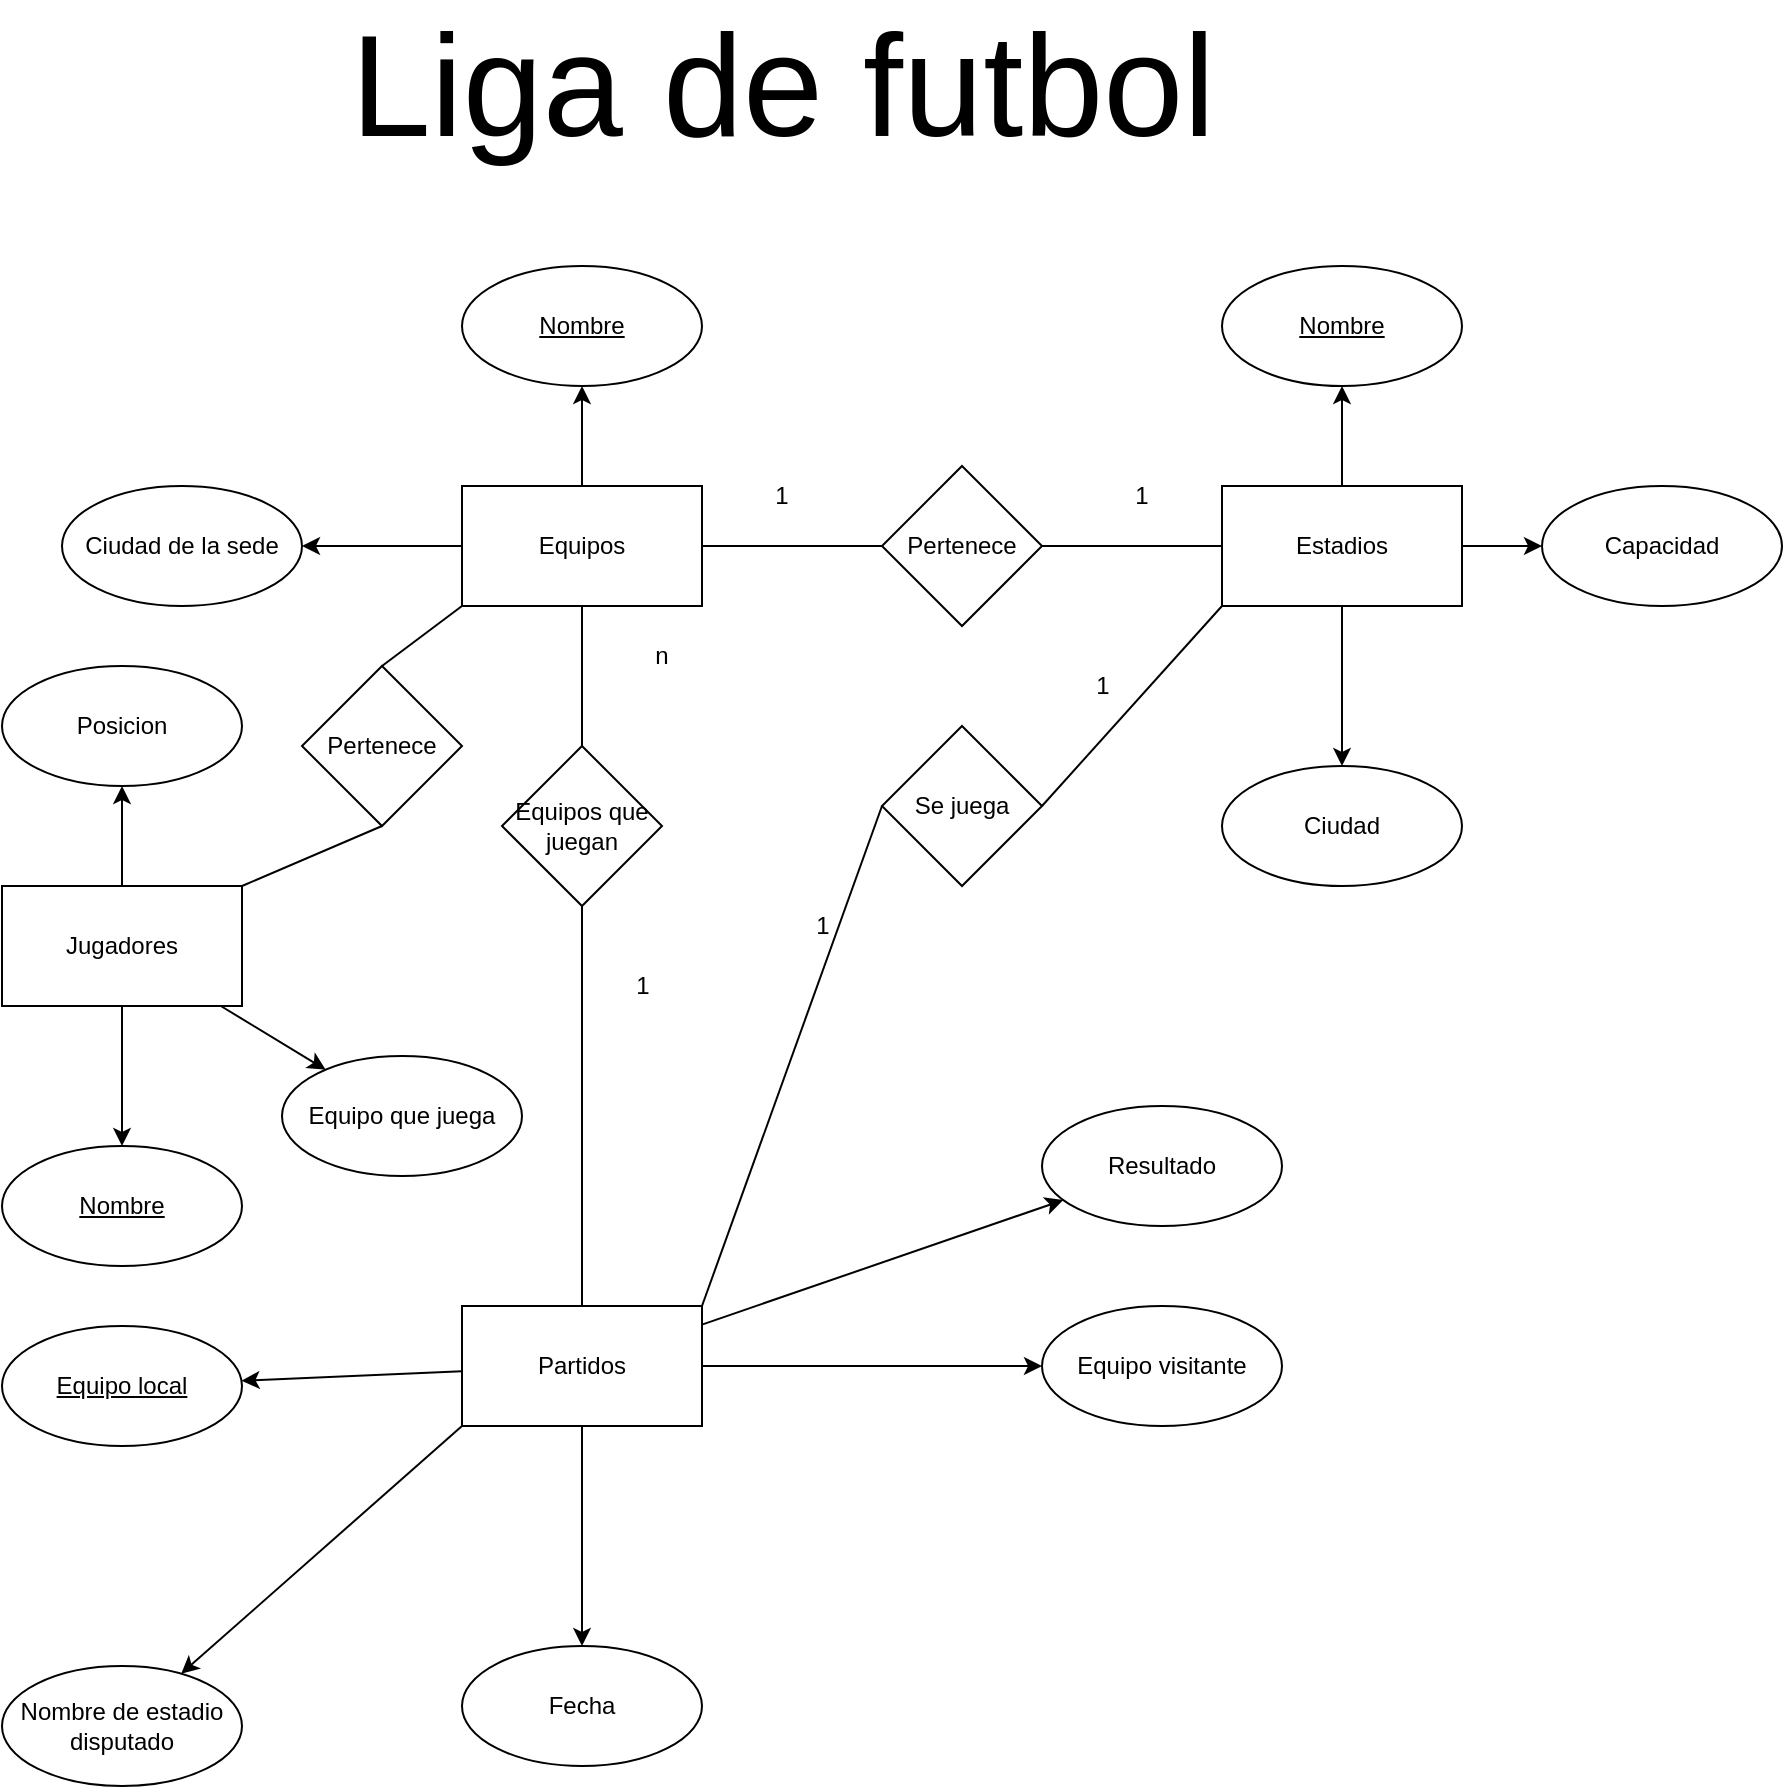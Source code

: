 <mxfile>
    <diagram id="rW0TVGwTpLV45y0z4ONc" name="Página-1">
        <mxGraphModel dx="1857" dy="1985" grid="1" gridSize="10" guides="1" tooltips="1" connect="1" arrows="1" fold="1" page="1" pageScale="1" pageWidth="827" pageHeight="1169" math="0" shadow="0">
            <root>
                <mxCell id="0"/>
                <mxCell id="1" parent="0"/>
                <mxCell id="21" value="" style="edgeStyle=none;html=1;fontSize=72;" parent="1" source="2" target="20" edge="1">
                    <mxGeometry relative="1" as="geometry"/>
                </mxCell>
                <mxCell id="23" value="" style="edgeStyle=none;html=1;fontSize=72;" parent="1" source="2" target="22" edge="1">
                    <mxGeometry relative="1" as="geometry"/>
                </mxCell>
                <mxCell id="2" value="Equipos" style="rounded=0;whiteSpace=wrap;html=1;" parent="1" vertex="1">
                    <mxGeometry x="160" y="240" width="120" height="60" as="geometry"/>
                </mxCell>
                <mxCell id="7" value="" style="edgeStyle=none;html=1;fontSize=72;" parent="1" source="3" target="6" edge="1">
                    <mxGeometry relative="1" as="geometry"/>
                </mxCell>
                <mxCell id="9" value="" style="edgeStyle=none;html=1;fontSize=72;" parent="1" source="3" target="8" edge="1">
                    <mxGeometry relative="1" as="geometry"/>
                </mxCell>
                <mxCell id="11" value="" style="edgeStyle=none;html=1;fontSize=72;" parent="1" source="3" target="10" edge="1">
                    <mxGeometry relative="1" as="geometry"/>
                </mxCell>
                <mxCell id="3" value="Estadios" style="rounded=0;whiteSpace=wrap;html=1;" parent="1" vertex="1">
                    <mxGeometry x="540" y="240" width="120" height="60" as="geometry"/>
                </mxCell>
                <mxCell id="13" value="" style="edgeStyle=none;html=1;fontSize=72;" parent="1" source="4" target="12" edge="1">
                    <mxGeometry relative="1" as="geometry"/>
                </mxCell>
                <mxCell id="15" value="" style="edgeStyle=none;html=1;fontSize=72;" parent="1" source="4" target="14" edge="1">
                    <mxGeometry relative="1" as="geometry"/>
                </mxCell>
                <mxCell id="17" value="" style="edgeStyle=none;html=1;fontSize=72;" parent="1" source="4" target="16" edge="1">
                    <mxGeometry relative="1" as="geometry"/>
                </mxCell>
                <mxCell id="19" value="" style="edgeStyle=none;html=1;fontSize=72;" parent="1" source="4" target="18" edge="1">
                    <mxGeometry relative="1" as="geometry"/>
                </mxCell>
                <mxCell id="4" value="Partidos" style="rounded=0;whiteSpace=wrap;html=1;" parent="1" vertex="1">
                    <mxGeometry x="160" y="650" width="120" height="60" as="geometry"/>
                </mxCell>
                <mxCell id="5" value="&lt;font style=&quot;font-size: 72px&quot;&gt;Liga de futbol&lt;/font&gt;" style="text;html=1;align=center;verticalAlign=middle;resizable=0;points=[];autosize=1;strokeColor=none;fillColor=none;" parent="1" vertex="1">
                    <mxGeometry x="95" y="20" width="450" height="40" as="geometry"/>
                </mxCell>
                <mxCell id="6" value="&lt;u&gt;Nombre&lt;/u&gt;" style="ellipse;whiteSpace=wrap;html=1;rounded=0;" parent="1" vertex="1">
                    <mxGeometry x="540" y="130" width="120" height="60" as="geometry"/>
                </mxCell>
                <mxCell id="8" value="Capacidad" style="ellipse;whiteSpace=wrap;html=1;rounded=0;" parent="1" vertex="1">
                    <mxGeometry x="700" y="240" width="120" height="60" as="geometry"/>
                </mxCell>
                <mxCell id="10" value="Ciudad" style="ellipse;whiteSpace=wrap;html=1;rounded=0;" parent="1" vertex="1">
                    <mxGeometry x="540" y="380" width="120" height="60" as="geometry"/>
                </mxCell>
                <mxCell id="12" value="Fecha" style="ellipse;whiteSpace=wrap;html=1;rounded=0;" parent="1" vertex="1">
                    <mxGeometry x="160" y="820" width="120" height="60" as="geometry"/>
                </mxCell>
                <mxCell id="14" value="&lt;u&gt;Equipo local&lt;/u&gt;" style="ellipse;whiteSpace=wrap;html=1;rounded=0;" parent="1" vertex="1">
                    <mxGeometry x="-70" y="660" width="120" height="60" as="geometry"/>
                </mxCell>
                <mxCell id="16" value="Equipo visitante" style="ellipse;whiteSpace=wrap;html=1;rounded=0;" parent="1" vertex="1">
                    <mxGeometry x="450" y="650" width="120" height="60" as="geometry"/>
                </mxCell>
                <mxCell id="18" value="Resultado" style="ellipse;whiteSpace=wrap;html=1;rounded=0;" parent="1" vertex="1">
                    <mxGeometry x="450" y="550" width="120" height="60" as="geometry"/>
                </mxCell>
                <mxCell id="20" value="&lt;u&gt;Nombre&lt;/u&gt;" style="ellipse;whiteSpace=wrap;html=1;rounded=0;" parent="1" vertex="1">
                    <mxGeometry x="160" y="130" width="120" height="60" as="geometry"/>
                </mxCell>
                <mxCell id="22" value="Ciudad de la sede" style="ellipse;whiteSpace=wrap;html=1;rounded=0;" parent="1" vertex="1">
                    <mxGeometry x="-40" y="240" width="120" height="60" as="geometry"/>
                </mxCell>
                <mxCell id="25" value="Nombre de estadio&lt;br&gt;disputado" style="ellipse;whiteSpace=wrap;html=1;rounded=0;" parent="1" vertex="1">
                    <mxGeometry x="-70" y="830" width="120" height="60" as="geometry"/>
                </mxCell>
                <mxCell id="26" value="" style="endArrow=classic;html=1;fontSize=12;exitX=0;exitY=1;exitDx=0;exitDy=0;" parent="1" source="4" target="25" edge="1">
                    <mxGeometry width="50" height="50" relative="1" as="geometry">
                        <mxPoint x="390" y="360" as="sourcePoint"/>
                        <mxPoint x="440" y="310" as="targetPoint"/>
                    </mxGeometry>
                </mxCell>
                <mxCell id="27" value="Pertenece" style="rhombus;whiteSpace=wrap;html=1;fontSize=12;" parent="1" vertex="1">
                    <mxGeometry x="370" y="230" width="80" height="80" as="geometry"/>
                </mxCell>
                <mxCell id="28" value="" style="endArrow=none;html=1;fontSize=12;entryX=1;entryY=0.5;entryDx=0;entryDy=0;exitX=0;exitY=0.5;exitDx=0;exitDy=0;" parent="1" source="3" target="27" edge="1">
                    <mxGeometry width="50" height="50" relative="1" as="geometry">
                        <mxPoint x="390" y="360" as="sourcePoint"/>
                        <mxPoint x="440" y="310" as="targetPoint"/>
                    </mxGeometry>
                </mxCell>
                <mxCell id="29" value="" style="endArrow=none;html=1;fontSize=12;exitX=1;exitY=0.5;exitDx=0;exitDy=0;entryX=0;entryY=0.5;entryDx=0;entryDy=0;" parent="1" source="2" target="27" edge="1">
                    <mxGeometry width="50" height="50" relative="1" as="geometry">
                        <mxPoint x="390" y="360" as="sourcePoint"/>
                        <mxPoint x="440" y="310" as="targetPoint"/>
                    </mxGeometry>
                </mxCell>
                <mxCell id="30" value="1" style="text;html=1;strokeColor=none;fillColor=none;align=center;verticalAlign=middle;whiteSpace=wrap;rounded=0;fontSize=12;" parent="1" vertex="1">
                    <mxGeometry x="470" y="230" width="60" height="30" as="geometry"/>
                </mxCell>
                <mxCell id="31" value="1" style="text;html=1;strokeColor=none;fillColor=none;align=center;verticalAlign=middle;whiteSpace=wrap;rounded=0;fontSize=12;" parent="1" vertex="1">
                    <mxGeometry x="290" y="230" width="60" height="30" as="geometry"/>
                </mxCell>
                <mxCell id="32" value="Equipos que juegan" style="rhombus;whiteSpace=wrap;html=1;fontSize=12;" parent="1" vertex="1">
                    <mxGeometry x="180" y="370" width="80" height="80" as="geometry"/>
                </mxCell>
                <mxCell id="33" value="" style="endArrow=none;html=1;fontSize=12;entryX=0.5;entryY=1;entryDx=0;entryDy=0;exitX=0.5;exitY=0;exitDx=0;exitDy=0;" parent="1" source="32" target="2" edge="1">
                    <mxGeometry width="50" height="50" relative="1" as="geometry">
                        <mxPoint x="390" y="360" as="sourcePoint"/>
                        <mxPoint x="440" y="310" as="targetPoint"/>
                    </mxGeometry>
                </mxCell>
                <mxCell id="34" value="" style="endArrow=none;html=1;fontSize=12;exitX=0.5;exitY=0;exitDx=0;exitDy=0;entryX=0.5;entryY=1;entryDx=0;entryDy=0;" parent="1" source="4" target="32" edge="1">
                    <mxGeometry width="50" height="50" relative="1" as="geometry">
                        <mxPoint x="390" y="360" as="sourcePoint"/>
                        <mxPoint x="440" y="310" as="targetPoint"/>
                    </mxGeometry>
                </mxCell>
                <mxCell id="35" value="n" style="text;html=1;strokeColor=none;fillColor=none;align=center;verticalAlign=middle;whiteSpace=wrap;rounded=0;fontSize=12;" parent="1" vertex="1">
                    <mxGeometry x="230" y="310" width="60" height="30" as="geometry"/>
                </mxCell>
                <mxCell id="36" value="1" style="text;html=1;align=center;verticalAlign=middle;resizable=0;points=[];autosize=1;strokeColor=none;fillColor=none;fontSize=12;" parent="1" vertex="1">
                    <mxGeometry x="240" y="480" width="20" height="20" as="geometry"/>
                </mxCell>
                <mxCell id="37" value="Se juega" style="rhombus;whiteSpace=wrap;html=1;fontSize=12;" parent="1" vertex="1">
                    <mxGeometry x="370" y="360" width="80" height="80" as="geometry"/>
                </mxCell>
                <mxCell id="38" value="" style="endArrow=none;html=1;fontSize=12;entryX=0;entryY=1;entryDx=0;entryDy=0;exitX=1;exitY=0.5;exitDx=0;exitDy=0;" parent="1" source="37" target="3" edge="1">
                    <mxGeometry width="50" height="50" relative="1" as="geometry">
                        <mxPoint x="390" y="360" as="sourcePoint"/>
                        <mxPoint x="440" y="310" as="targetPoint"/>
                    </mxGeometry>
                </mxCell>
                <mxCell id="39" value="" style="endArrow=none;html=1;fontSize=12;exitX=1;exitY=0;exitDx=0;exitDy=0;" parent="1" source="4" edge="1">
                    <mxGeometry width="50" height="50" relative="1" as="geometry">
                        <mxPoint x="390" y="360" as="sourcePoint"/>
                        <mxPoint x="370" y="400" as="targetPoint"/>
                    </mxGeometry>
                </mxCell>
                <mxCell id="40" value="1" style="text;html=1;align=center;verticalAlign=middle;resizable=0;points=[];autosize=1;strokeColor=none;fillColor=none;fontSize=12;" parent="1" vertex="1">
                    <mxGeometry x="470" y="330" width="20" height="20" as="geometry"/>
                </mxCell>
                <mxCell id="41" value="1" style="text;html=1;align=center;verticalAlign=middle;resizable=0;points=[];autosize=1;strokeColor=none;fillColor=none;fontSize=12;" parent="1" vertex="1">
                    <mxGeometry x="330" y="450" width="20" height="20" as="geometry"/>
                </mxCell>
                <mxCell id="45" value="" style="edgeStyle=none;html=1;" edge="1" parent="1" source="43" target="44">
                    <mxGeometry relative="1" as="geometry"/>
                </mxCell>
                <mxCell id="47" value="" style="edgeStyle=none;html=1;" edge="1" parent="1" source="43" target="46">
                    <mxGeometry relative="1" as="geometry"/>
                </mxCell>
                <mxCell id="49" value="" style="edgeStyle=none;html=1;" edge="1" parent="1" source="43" target="48">
                    <mxGeometry relative="1" as="geometry"/>
                </mxCell>
                <mxCell id="43" value="Jugadores" style="rounded=0;whiteSpace=wrap;html=1;" vertex="1" parent="1">
                    <mxGeometry x="-70" y="440" width="120" height="60" as="geometry"/>
                </mxCell>
                <mxCell id="44" value="&lt;u&gt;Nombre&lt;/u&gt;" style="ellipse;whiteSpace=wrap;html=1;rounded=0;" vertex="1" parent="1">
                    <mxGeometry x="-70" y="570" width="120" height="60" as="geometry"/>
                </mxCell>
                <mxCell id="46" value="Posicion" style="ellipse;whiteSpace=wrap;html=1;rounded=0;" vertex="1" parent="1">
                    <mxGeometry x="-70" y="330" width="120" height="60" as="geometry"/>
                </mxCell>
                <mxCell id="48" value="Equipo que juega" style="ellipse;whiteSpace=wrap;html=1;rounded=0;" vertex="1" parent="1">
                    <mxGeometry x="70" y="525" width="120" height="60" as="geometry"/>
                </mxCell>
                <mxCell id="52" value="Pertenece" style="rhombus;whiteSpace=wrap;html=1;" vertex="1" parent="1">
                    <mxGeometry x="80" y="330" width="80" height="80" as="geometry"/>
                </mxCell>
                <mxCell id="53" value="" style="endArrow=none;html=1;exitX=1;exitY=0;exitDx=0;exitDy=0;entryX=0.5;entryY=1;entryDx=0;entryDy=0;" edge="1" parent="1" source="43" target="52">
                    <mxGeometry width="50" height="50" relative="1" as="geometry">
                        <mxPoint x="420" y="580" as="sourcePoint"/>
                        <mxPoint x="470" y="530" as="targetPoint"/>
                    </mxGeometry>
                </mxCell>
                <mxCell id="55" value="" style="endArrow=none;html=1;exitX=0.5;exitY=0;exitDx=0;exitDy=0;entryX=0;entryY=1;entryDx=0;entryDy=0;" edge="1" parent="1" source="52" target="2">
                    <mxGeometry width="50" height="50" relative="1" as="geometry">
                        <mxPoint x="420" y="580" as="sourcePoint"/>
                        <mxPoint x="470" y="530" as="targetPoint"/>
                    </mxGeometry>
                </mxCell>
            </root>
        </mxGraphModel>
    </diagram>
</mxfile>